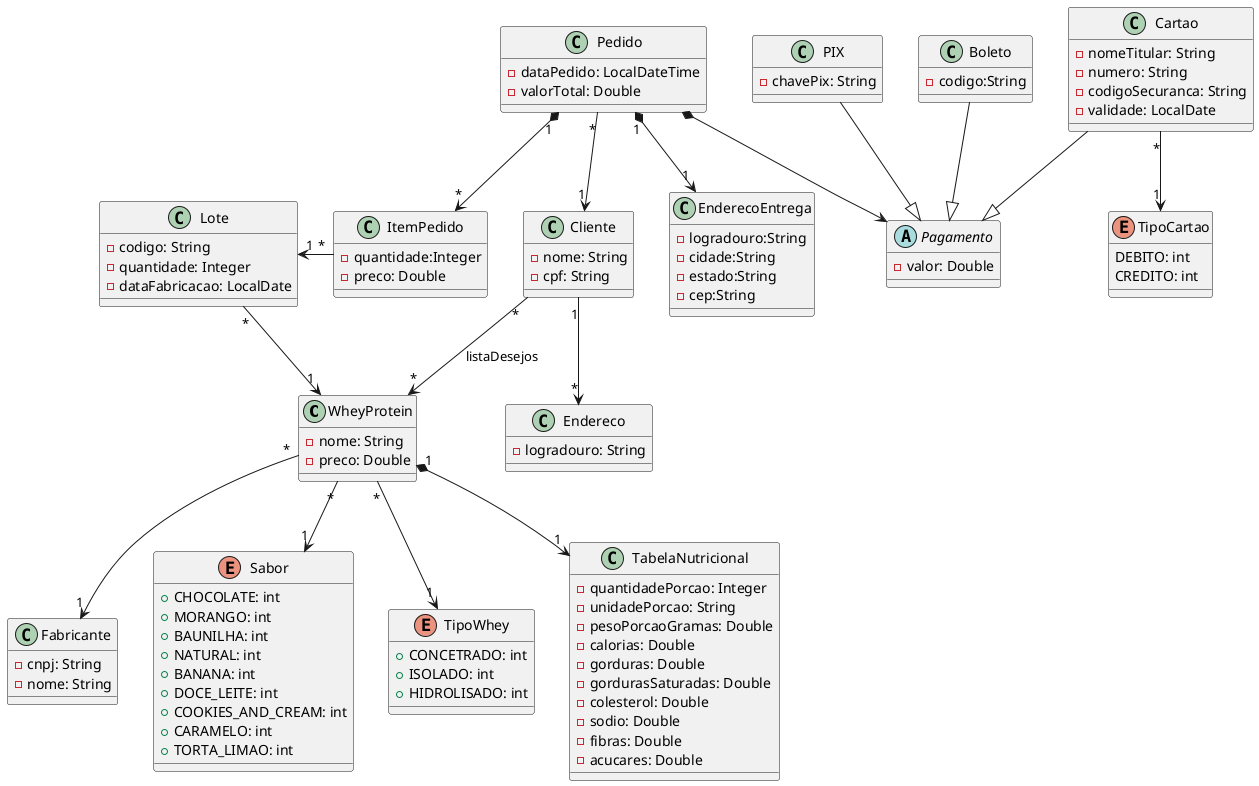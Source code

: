 @startuml diagram



class WheyProtein{
    - nome: String
    - preco: Double
}


class Lote{
    - codigo: String 
    - quantidade: Integer
    - dataFabricacao: LocalDate
}

class Fabricante{
    -cnpj: String
    -nome: String
}

enum Sabor{
    + CHOCOLATE: int 
    + MORANGO: int
    + BAUNILHA: int
    + NATURAL: int
    + BANANA: int
    + DOCE_LEITE: int
    + COOKIES_AND_CREAM: int
    + CARAMELO: int
    + TORTA_LIMAO: int
}

enum TipoWhey{
    + CONCETRADO: int
    + ISOLADO: int
    + HIDROLISADO: int
}

class TabelaNutricional{
    - quantidadePorcao: Integer
    - unidadePorcao: String
    - pesoPorcaoGramas: Double
    - calorias: Double
    - gorduras: Double
    - gordurasSaturadas: Double
    - colesterol: Double
    - sodio: Double
    - fibras: Double
    - acucares: Double

}

class Cliente{
    - nome: String
    - cpf: String
}

class Pedido{
    - dataPedido: LocalDateTime
    - valorTotal: Double
}

class ItemPedido{
    - quantidade:Integer
    - preco: Double
}

class Endereco{
    -logradouro: String
}

class EnderecoEntrega{
    - logradouro:String
    - cidade:String
    - estado:String
    - cep:String
}


abstract Pagamento{
    - valor: Double
}

class PIX{
   -chavePix: String
}

class Boleto{
    -codigo:String
}

class Cartao{
    - nomeTitular: String
    - numero: String
    - codigoSecuranca: String
    - validade: LocalDate
}

enum TipoCartao{
    DEBITO: int
    CREDITO: int
}

Pedido *--> Pagamento
Cartao "*" --> "1" TipoCartao
PIX --|> Pagamento
Boleto --|> Pagamento
Cartao --|> Pagamento

Pedido "1" *--> "*"ItemPedido
ItemPedido "*" -left-> "1" Lote
' Não faz sentido Cliente ter Pedido , se não teria que inserir pedido em cliente
Pedido  "*" --> "1" Cliente  
Pedido "1" *--> "1" EnderecoEntrega

' Se a modelagem fosse de 1 para 1 , eu teria produtos únicos
WheyProtein "*" --> "1" Sabor 
WheyProtein "*" --> "1" TipoWhey
WheyProtein "1" *--> "1" TabelaNutricional


WheyProtein "*"--> "1" Fabricante
Lote "*" --> "1" WheyProtein

Cliente "*" --> "*" WheyProtein : listaDesejos
Cliente "1" --> "*" Endereco

